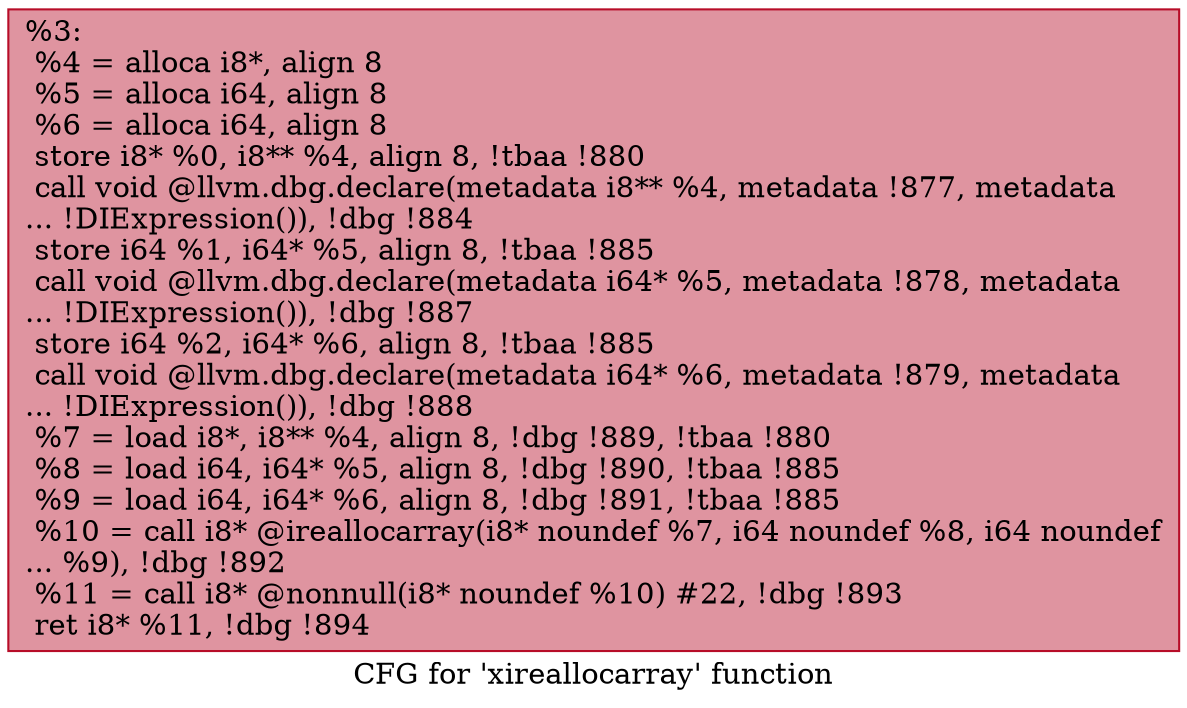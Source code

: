 digraph "CFG for 'xireallocarray' function" {
	label="CFG for 'xireallocarray' function";

	Node0x148fcf0 [shape=record,color="#b70d28ff", style=filled, fillcolor="#b70d2870",label="{%3:\l  %4 = alloca i8*, align 8\l  %5 = alloca i64, align 8\l  %6 = alloca i64, align 8\l  store i8* %0, i8** %4, align 8, !tbaa !880\l  call void @llvm.dbg.declare(metadata i8** %4, metadata !877, metadata\l... !DIExpression()), !dbg !884\l  store i64 %1, i64* %5, align 8, !tbaa !885\l  call void @llvm.dbg.declare(metadata i64* %5, metadata !878, metadata\l... !DIExpression()), !dbg !887\l  store i64 %2, i64* %6, align 8, !tbaa !885\l  call void @llvm.dbg.declare(metadata i64* %6, metadata !879, metadata\l... !DIExpression()), !dbg !888\l  %7 = load i8*, i8** %4, align 8, !dbg !889, !tbaa !880\l  %8 = load i64, i64* %5, align 8, !dbg !890, !tbaa !885\l  %9 = load i64, i64* %6, align 8, !dbg !891, !tbaa !885\l  %10 = call i8* @ireallocarray(i8* noundef %7, i64 noundef %8, i64 noundef\l... %9), !dbg !892\l  %11 = call i8* @nonnull(i8* noundef %10) #22, !dbg !893\l  ret i8* %11, !dbg !894\l}"];
}
